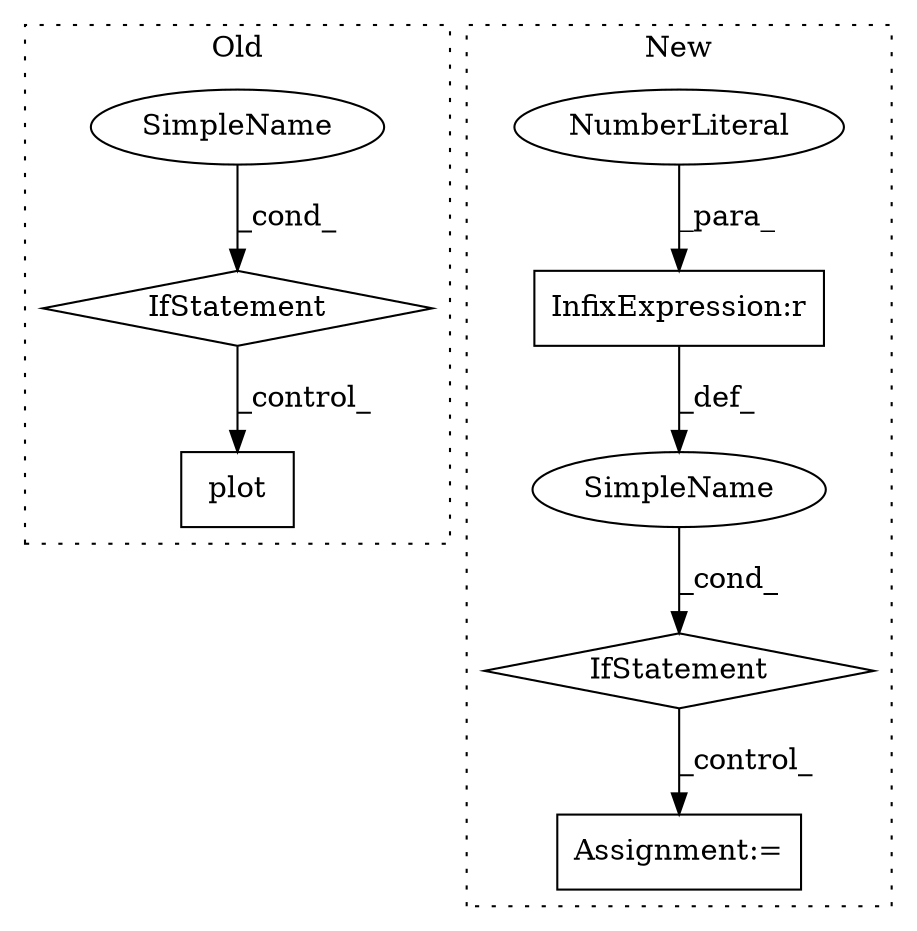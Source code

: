 digraph G {
subgraph cluster0 {
1 [label="plot" a="32" s="33300,33357" l="5,1" shape="box"];
5 [label="IfStatement" a="25" s="33029,33044" l="4,2" shape="diamond"];
6 [label="SimpleName" a="42" s="" l="" shape="ellipse"];
label = "Old";
style="dotted";
}
subgraph cluster1 {
2 [label="IfStatement" a="25" s="32909,32927" l="4,2" shape="diamond"];
3 [label="Assignment:=" a="7" s="32941" l="1" shape="box"];
4 [label="SimpleName" a="42" s="" l="" shape="ellipse"];
7 [label="InfixExpression:r" a="27" s="32922" l="4" shape="box"];
8 [label="NumberLiteral" a="34" s="32926" l="1" shape="ellipse"];
label = "New";
style="dotted";
}
2 -> 3 [label="_control_"];
4 -> 2 [label="_cond_"];
5 -> 1 [label="_control_"];
6 -> 5 [label="_cond_"];
7 -> 4 [label="_def_"];
8 -> 7 [label="_para_"];
}